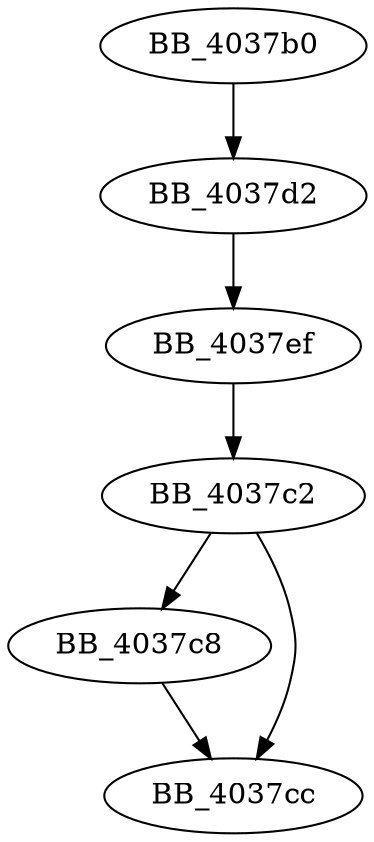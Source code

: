 DiGraph sub_4037B0{
BB_4037b0->BB_4037d2
BB_4037c2->BB_4037c8
BB_4037c2->BB_4037cc
BB_4037c8->BB_4037cc
BB_4037d2->BB_4037ef
BB_4037ef->BB_4037c2
}
